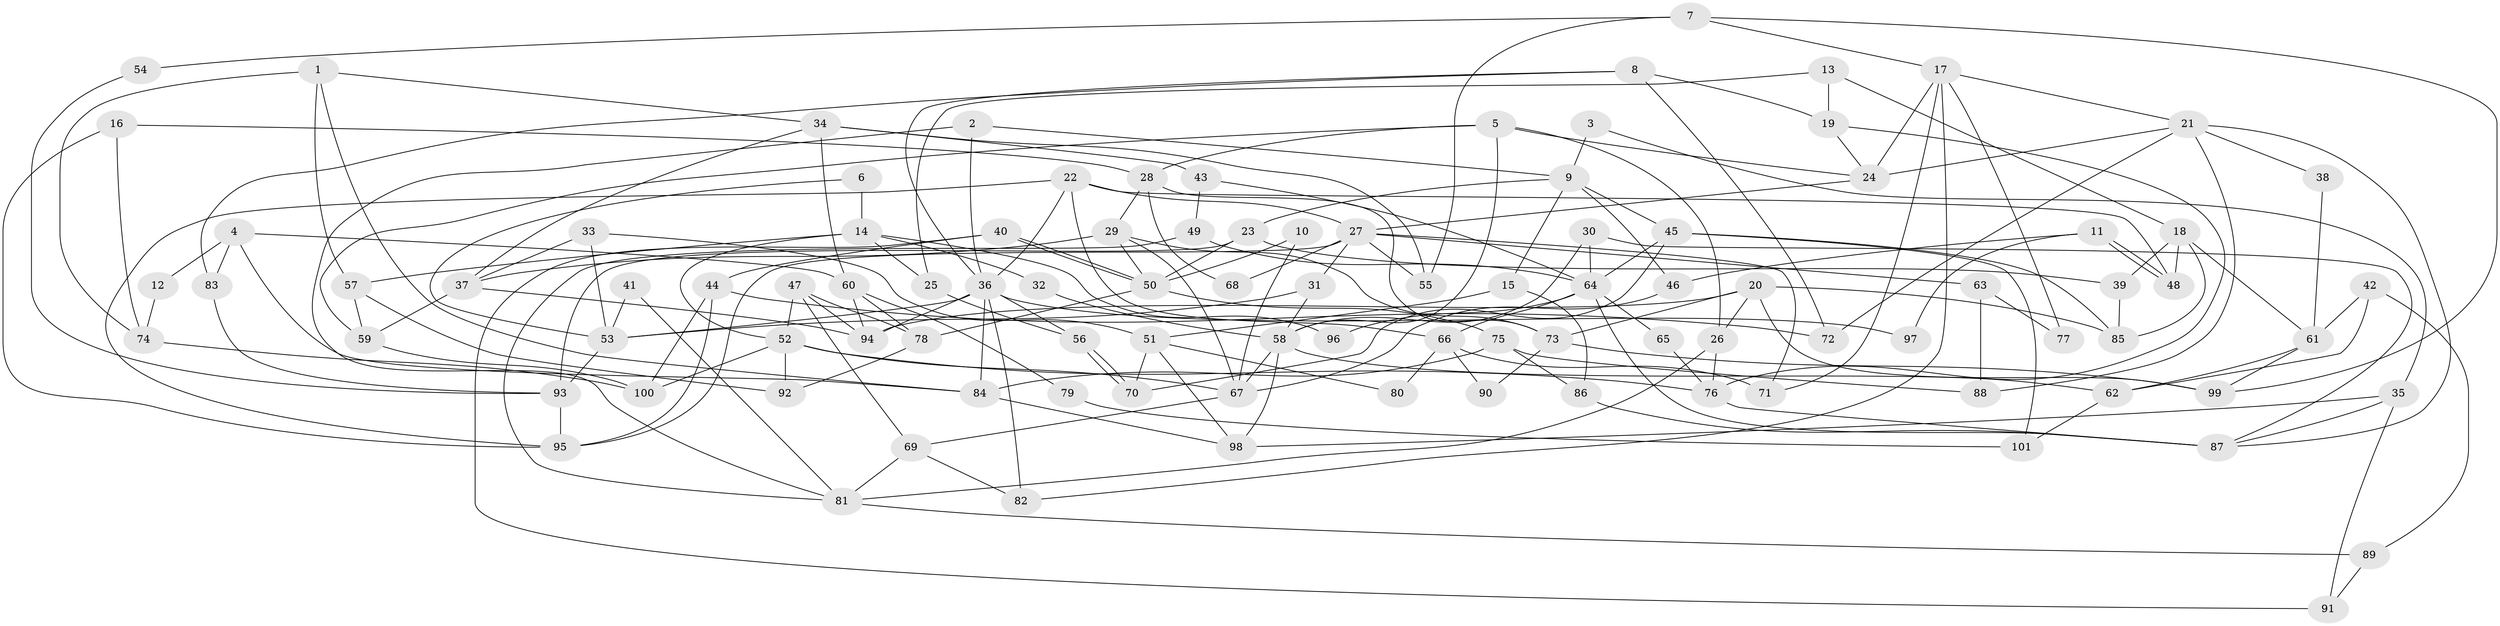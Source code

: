 // Generated by graph-tools (version 1.1) at 2025/11/02/27/25 16:11:24]
// undirected, 101 vertices, 202 edges
graph export_dot {
graph [start="1"]
  node [color=gray90,style=filled];
  1;
  2;
  3;
  4;
  5;
  6;
  7;
  8;
  9;
  10;
  11;
  12;
  13;
  14;
  15;
  16;
  17;
  18;
  19;
  20;
  21;
  22;
  23;
  24;
  25;
  26;
  27;
  28;
  29;
  30;
  31;
  32;
  33;
  34;
  35;
  36;
  37;
  38;
  39;
  40;
  41;
  42;
  43;
  44;
  45;
  46;
  47;
  48;
  49;
  50;
  51;
  52;
  53;
  54;
  55;
  56;
  57;
  58;
  59;
  60;
  61;
  62;
  63;
  64;
  65;
  66;
  67;
  68;
  69;
  70;
  71;
  72;
  73;
  74;
  75;
  76;
  77;
  78;
  79;
  80;
  81;
  82;
  83;
  84;
  85;
  86;
  87;
  88;
  89;
  90;
  91;
  92;
  93;
  94;
  95;
  96;
  97;
  98;
  99;
  100;
  101;
  1 -- 34;
  1 -- 57;
  1 -- 74;
  1 -- 84;
  2 -- 81;
  2 -- 36;
  2 -- 9;
  3 -- 9;
  3 -- 35;
  4 -- 60;
  4 -- 84;
  4 -- 12;
  4 -- 83;
  5 -- 58;
  5 -- 28;
  5 -- 24;
  5 -- 26;
  5 -- 59;
  6 -- 53;
  6 -- 14;
  7 -- 55;
  7 -- 99;
  7 -- 17;
  7 -- 54;
  8 -- 72;
  8 -- 36;
  8 -- 19;
  8 -- 83;
  9 -- 45;
  9 -- 15;
  9 -- 23;
  9 -- 46;
  10 -- 67;
  10 -- 50;
  11 -- 48;
  11 -- 48;
  11 -- 46;
  11 -- 97;
  12 -- 74;
  13 -- 19;
  13 -- 18;
  13 -- 25;
  14 -- 25;
  14 -- 52;
  14 -- 32;
  14 -- 57;
  14 -- 96;
  15 -- 86;
  15 -- 51;
  16 -- 28;
  16 -- 95;
  16 -- 74;
  17 -- 24;
  17 -- 21;
  17 -- 71;
  17 -- 77;
  17 -- 82;
  18 -- 39;
  18 -- 48;
  18 -- 61;
  18 -- 85;
  19 -- 24;
  19 -- 76;
  20 -- 85;
  20 -- 94;
  20 -- 26;
  20 -- 73;
  20 -- 99;
  21 -- 24;
  21 -- 38;
  21 -- 72;
  21 -- 87;
  21 -- 88;
  22 -- 36;
  22 -- 66;
  22 -- 27;
  22 -- 48;
  22 -- 95;
  23 -- 93;
  23 -- 39;
  23 -- 50;
  24 -- 27;
  25 -- 56;
  26 -- 76;
  26 -- 81;
  27 -- 31;
  27 -- 55;
  27 -- 63;
  27 -- 68;
  27 -- 71;
  27 -- 95;
  28 -- 29;
  28 -- 73;
  28 -- 68;
  29 -- 67;
  29 -- 50;
  29 -- 37;
  29 -- 73;
  30 -- 87;
  30 -- 64;
  30 -- 58;
  31 -- 58;
  31 -- 53;
  32 -- 58;
  33 -- 37;
  33 -- 53;
  33 -- 51;
  34 -- 60;
  34 -- 37;
  34 -- 43;
  34 -- 55;
  35 -- 98;
  35 -- 87;
  35 -- 91;
  36 -- 84;
  36 -- 94;
  36 -- 53;
  36 -- 56;
  36 -- 82;
  36 -- 97;
  37 -- 59;
  37 -- 94;
  38 -- 61;
  39 -- 85;
  40 -- 44;
  40 -- 50;
  40 -- 50;
  40 -- 91;
  41 -- 81;
  41 -- 53;
  42 -- 61;
  42 -- 62;
  42 -- 89;
  43 -- 64;
  43 -- 49;
  44 -- 100;
  44 -- 95;
  44 -- 72;
  45 -- 70;
  45 -- 64;
  45 -- 85;
  45 -- 101;
  46 -- 67;
  47 -- 78;
  47 -- 69;
  47 -- 52;
  47 -- 94;
  49 -- 81;
  49 -- 64;
  50 -- 75;
  50 -- 78;
  51 -- 70;
  51 -- 80;
  51 -- 98;
  52 -- 76;
  52 -- 67;
  52 -- 92;
  52 -- 100;
  53 -- 93;
  54 -- 93;
  56 -- 70;
  56 -- 70;
  57 -- 59;
  57 -- 92;
  58 -- 67;
  58 -- 62;
  58 -- 98;
  59 -- 100;
  60 -- 94;
  60 -- 78;
  60 -- 79;
  61 -- 99;
  61 -- 62;
  62 -- 101;
  63 -- 88;
  63 -- 77;
  64 -- 87;
  64 -- 65;
  64 -- 66;
  64 -- 96;
  65 -- 76;
  66 -- 71;
  66 -- 80;
  66 -- 90;
  67 -- 69;
  69 -- 81;
  69 -- 82;
  73 -- 90;
  73 -- 99;
  74 -- 100;
  75 -- 84;
  75 -- 86;
  75 -- 88;
  76 -- 87;
  78 -- 92;
  79 -- 101;
  81 -- 89;
  83 -- 93;
  84 -- 98;
  86 -- 87;
  89 -- 91;
  93 -- 95;
}
